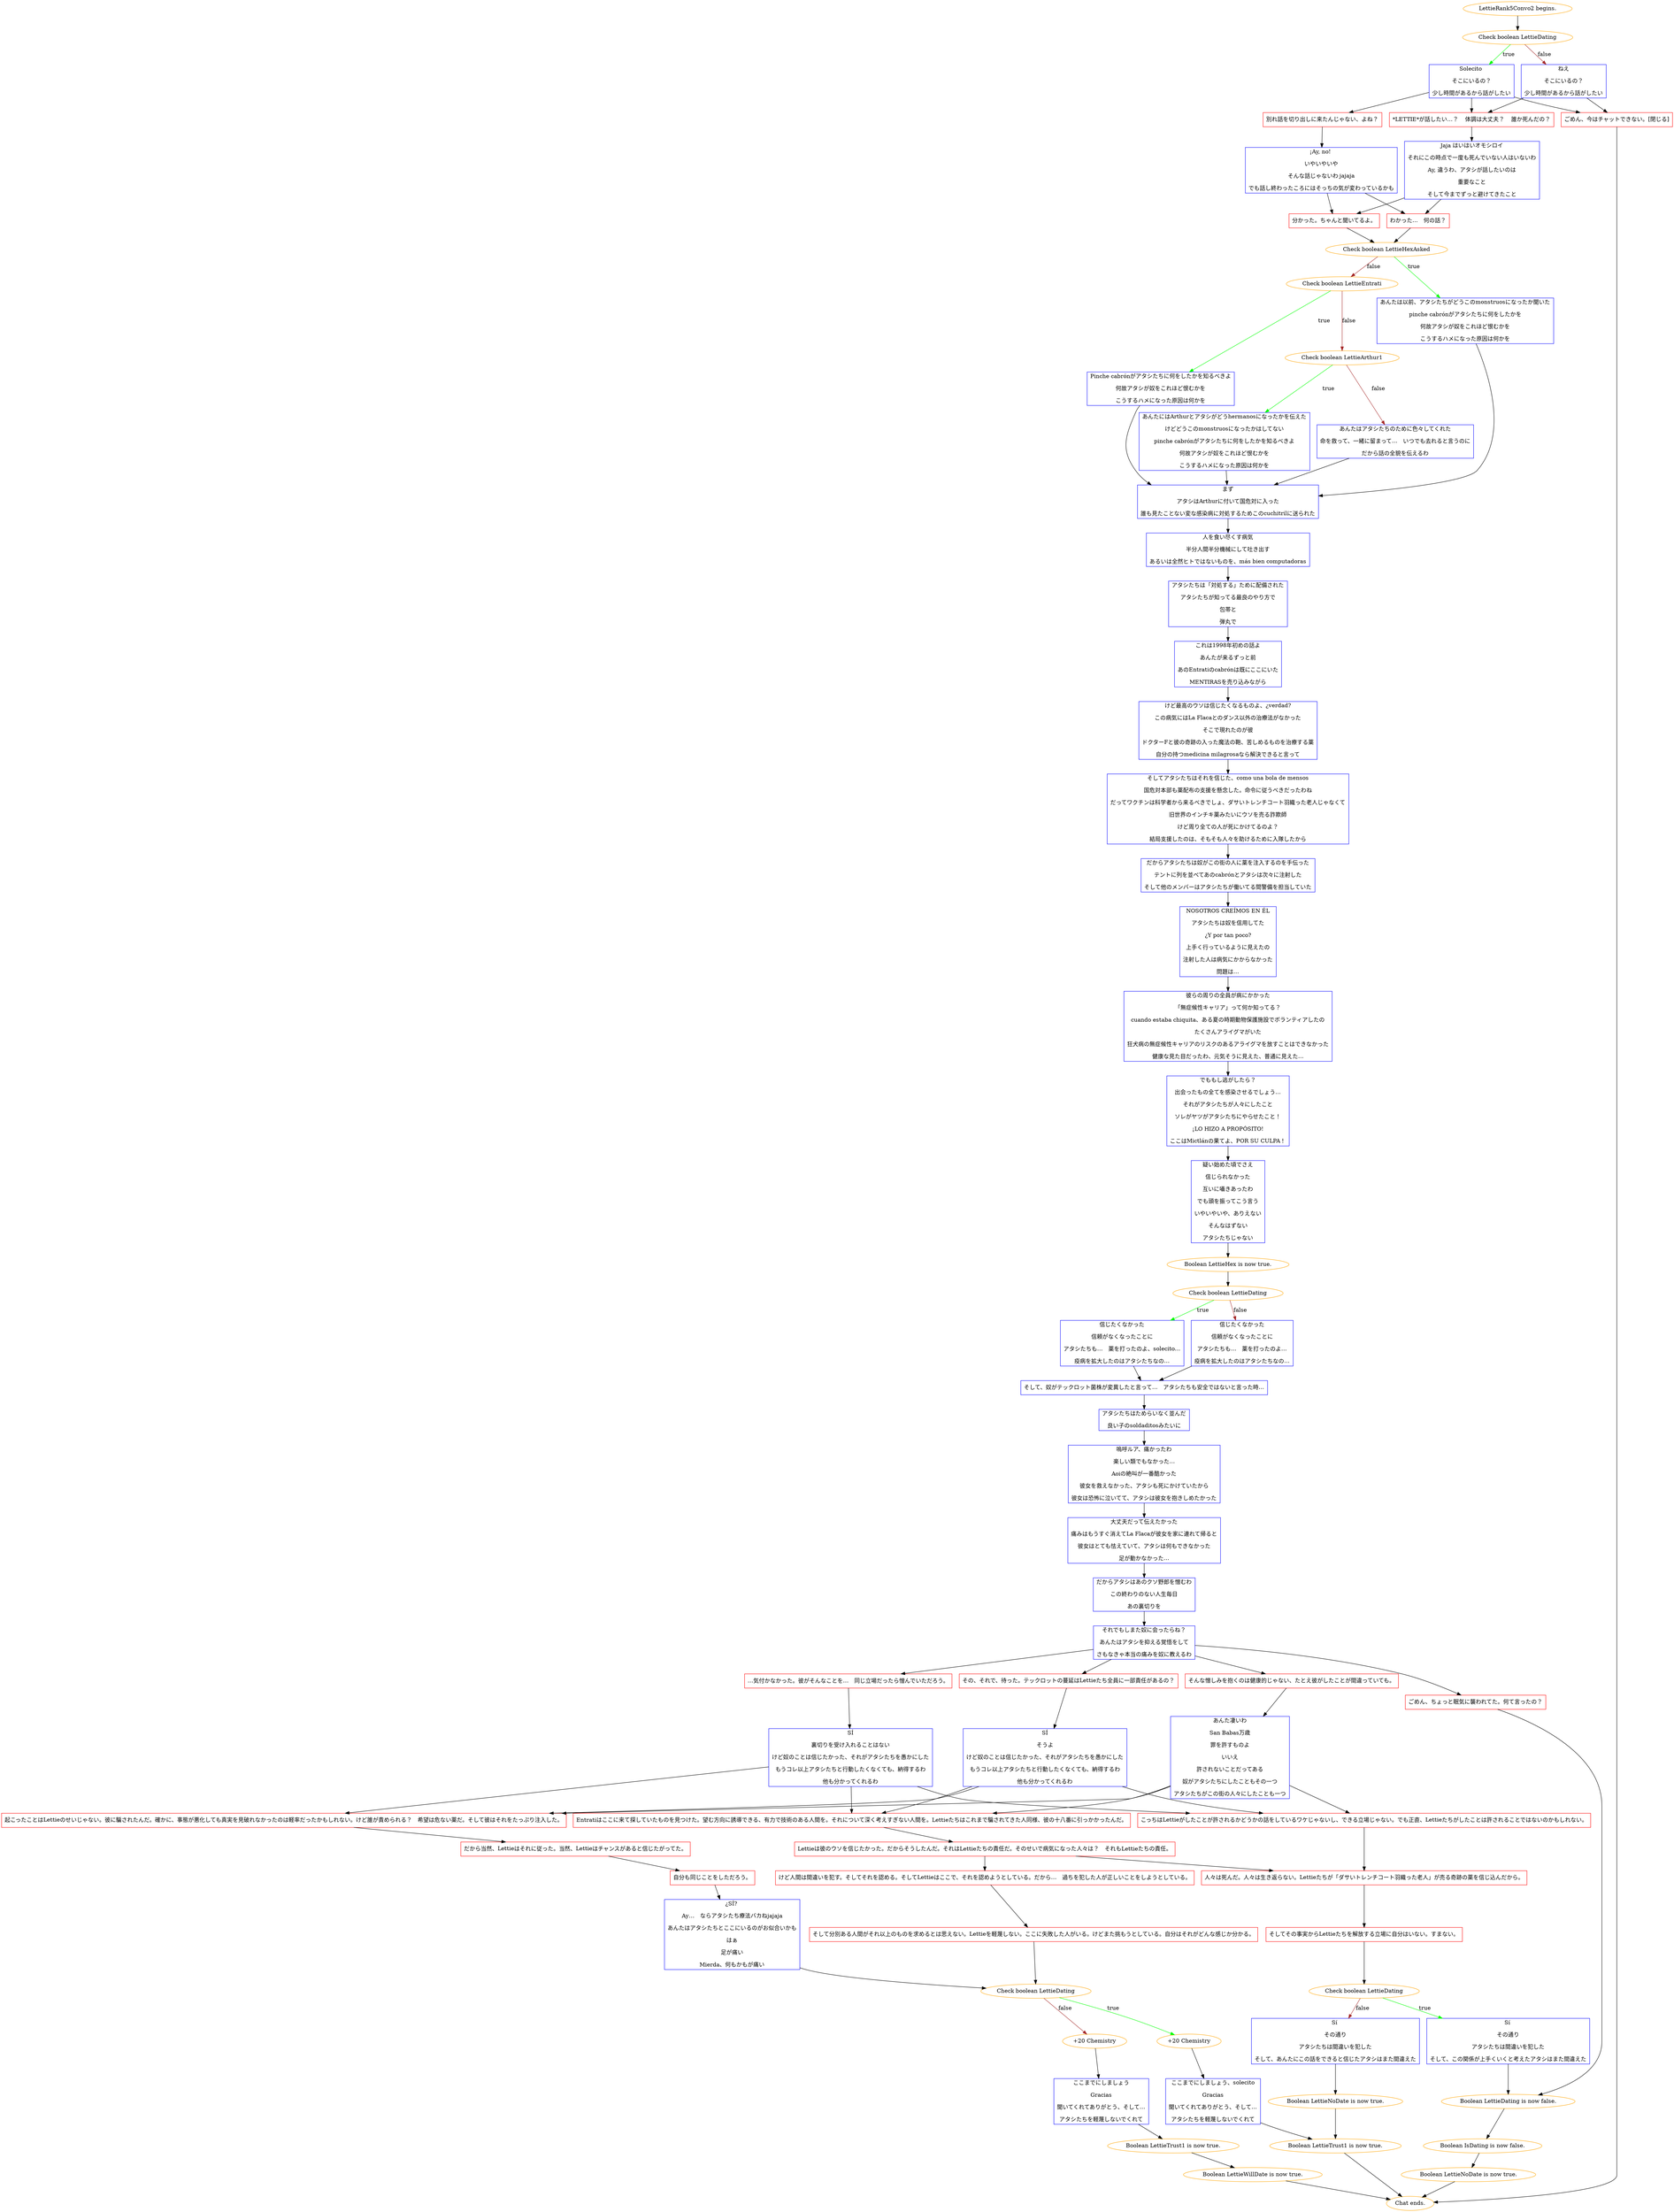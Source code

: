 digraph {
	"LettieRank5Convo2 begins." [color=orange];
		"LettieRank5Convo2 begins." -> j3526029970;
	j3526029970 [label="Check boolean LettieDating",color=orange];
		j3526029970 -> j3624168693 [label=true,color=green];
		j3526029970 -> j4080921759 [label=false,color=brown];
	j3624168693 [label="Solecito 
そこにいるの？
少し時間があるから話がしたい",shape=box,color=blue];
		j3624168693 -> j3968980633;
		j3624168693 -> j2166129065;
		j3624168693 -> j2946383903;
	j4080921759 [label="ねえ
そこにいるの？
少し時間があるから話がしたい",shape=box,color=blue];
		j4080921759 -> j2166129065;
		j4080921759 -> j2946383903;
	j3968980633 [label="別れ話を切り出しに来たんじゃない、よね？",shape=box,color=red];
		j3968980633 -> j1143468000;
	j2166129065 [label="*LETTIE*が話したい…？　 体調は大丈夫？　 誰か死んだの？",shape=box,color=red];
		j2166129065 -> j2057428623;
	j2946383903 [label="ごめん、今はチャットできない。[閉じる]",shape=box,color=red];
		j2946383903 -> "Chat ends.";
	j1143468000 [label="¡Ay, no! 
いやいやいや
そんな話じゃないわ jajaja
でも話し終わったころにはそっちの気が変わっているかも",shape=box,color=blue];
		j1143468000 -> j2006785817;
		j1143468000 -> j560128640;
	j2057428623 [label="Jaja はいはいオモシロイ
それにこの時点で一度も死んでいない人はいないわ
Ay, 違うわ、アタシが話したいのは
重要なこと
そして今までずっと避けてきたこと",shape=box,color=blue];
		j2057428623 -> j560128640;
		j2057428623 -> j2006785817;
	"Chat ends." [color=orange];
	j2006785817 [label="わかった…　何の話？",shape=box,color=red];
		j2006785817 -> j2818670173;
	j560128640 [label="分かった。ちゃんと聞いてるよ。",shape=box,color=red];
		j560128640 -> j2818670173;
	j2818670173 [label="Check boolean LettieHexAsked",color=orange];
		j2818670173 -> j1788840585 [label=true,color=green];
		j2818670173 -> j3172424732 [label=false,color=brown];
	j1788840585 [label="あんたは以前、アタシたちがどうこのmonstruosになったか聞いた
pinche cabrónがアタシたちに何をしたかを
何故アタシが奴をこれほど恨むかを
こうするハメになった原因は何かを",shape=box,color=blue];
		j1788840585 -> j2967864750;
	j3172424732 [label="Check boolean LettieEntrati",color=orange];
		j3172424732 -> j242443268 [label=true,color=green];
		j3172424732 -> j3038561522 [label=false,color=brown];
	j2967864750 [label="まず
アタシはArthurに付いて国危対に入った
誰も見たことない変な感染病に対処するためこのcuchitrilに送られた",shape=box,color=blue];
		j2967864750 -> j2921814489;
	j242443268 [label="Pinche cabrónがアタシたちに何をしたかを知るべきよ
何故アタシが奴をこれほど恨むかを
こうするハメになった原因は何かを",shape=box,color=blue];
		j242443268 -> j2967864750;
	j3038561522 [label="Check boolean LettieArthur1",color=orange];
		j3038561522 -> j1980804896 [label=true,color=green];
		j3038561522 -> j1129085892 [label=false,color=brown];
	j2921814489 [label="人を食い尽くす病気
半分人間半分機械にして吐き出す
あるいは全然ヒトではないものを、más bien computadoras",shape=box,color=blue];
		j2921814489 -> j2140740092;
	j1980804896 [label="あんたにはArthurとアタシがどうhermanosになったかを伝えた
けどどうこのmonstruosになったかはしてない
pinche cabrónがアタシたちに何をしたかを知るべきよ
何故アタシが奴をこれほど恨むかを
こうするハメになった原因は何かを",shape=box,color=blue];
		j1980804896 -> j2967864750;
	j1129085892 [label="あんたはアタシたちのために色々してくれた
命を救って、一緒に留まって…　いつでも去れると言うのに
だから話の全貌を伝えるわ",shape=box,color=blue];
		j1129085892 -> j2967864750;
	j2140740092 [label="アタシたちは「対処する」ために配備された
アタシたちが知ってる最良のやり方で
包帯と
弾丸で",shape=box,color=blue];
		j2140740092 -> j3231690825;
	j3231690825 [label="これは1998年初めの話よ
あんたが来るずっと前
あのEntratiのcabrónは既にここにいた
MENTIRASを売り込みながら",shape=box,color=blue];
		j3231690825 -> j1317593985;
	j1317593985 [label="けど最高のウソは信じたくなるものよ、¿verdad?
この病気にはLa Flacaとのダンス以外の治療法がなかった
そこで現れたのが彼
ドクターFと彼の奇跡の入った魔法の鞄、苦しめるものを治療する薬
自分の持つmedicina milagrosaなら解決できると言って",shape=box,color=blue];
		j1317593985 -> j3955701834;
	j3955701834 [label="そしてアタシたちはそれを信じた、como una bola de mensos
国危対本部も薬配布の支援を懸念した。命令に従うべきだったわね
だってワクチンは科学者から来るべきでしょ、ダサいトレンチコート羽織った老人じゃなくて
旧世界のインチキ薬みたいにウソを売る詐欺師
けど周り全ての人が死にかけてるのよ？
結局支援したのは、そもそも人々を助けるために入隊したから",shape=box,color=blue];
		j3955701834 -> j3871083615;
	j3871083615 [label="だからアタシたちは奴がこの街の人に薬を注入するのを手伝った
テントに列を並べてあのcabrónとアタシは次々に注射した
そして他のメンバーはアタシたちが働いてる間警備を担当していた",shape=box,color=blue];
		j3871083615 -> j2643175948;
	j2643175948 [label="NOSOTROS CREÍMOS EN ÉL
アタシたちは奴を信用してた
¿Y por tan poco?
上手く行っているように見えたの
注射した人は病気にかからなかった
問題は…",shape=box,color=blue];
		j2643175948 -> j1508026049;
	j1508026049 [label="彼らの周りの全員が病にかかった
「無症候性キャリア」って何か知ってる？
cuando estaba chiquita、ある夏の時期動物保護施設でボランティアしたの
たくさんアライグマがいた
狂犬病の無症候性キャリアのリスクのあるアライグマを放すことはできなかった
健康な見た目だったわ、元気そうに見えた、普通に見えた…",shape=box,color=blue];
		j1508026049 -> j2368632959;
	j2368632959 [label="でももし逃がしたら？
出会ったもの全てを感染させるでしょう…
それがアタシたちが人々にしたこと
ソレがヤツがアタシたちにやらせたこと！
¡LO HIZO A PROPÓSITO!
ここはMictlánの果てよ、POR SU CULPA！",shape=box,color=blue];
		j2368632959 -> j80937616;
	j80937616 [label="疑い始めた頃でさえ
信じられなかった
互いに囁きあったわ
でも頭を振ってこう言う
いやいやいや、ありえない
そんなはずない
アタシたちじゃない",shape=box,color=blue];
		j80937616 -> j1382766468;
	j1382766468 [label="Boolean LettieHex is now true.",color=orange];
		j1382766468 -> j86733959;
	j86733959 [label="Check boolean LettieDating",color=orange];
		j86733959 -> j2540641319 [label=true,color=green];
		j86733959 -> j2307554490 [label=false,color=brown];
	j2540641319 [label="信じたくなかった
信頼がなくなったことに
アタシたちも…　薬を打ったのよ、solecito…
疫病を拡大したのはアタシたちなの…",shape=box,color=blue];
		j2540641319 -> j2422271004;
	j2307554490 [label="信じたくなかった
信頼がなくなったことに
アタシたちも…　薬を打ったのよ…
疫病を拡大したのはアタシたちなの…",shape=box,color=blue];
		j2307554490 -> j2422271004;
	j2422271004 [label="そして、奴がテックロット菌株が変異したと言って…　アタシたちも安全ではないと言った時…",shape=box,color=blue];
		j2422271004 -> j3127076065;
	j3127076065 [label="アタシたちはためらいなく並んだ
良い子のsoldaditosみたいに",shape=box,color=blue];
		j3127076065 -> j1678180753;
	j1678180753 [label="嗚呼ルア、痛かったわ
楽しい類でもなかった…
Aoiの絶叫が一番酷かった
彼女を救えなかった、アタシも死にかけていたから
彼女は恐怖に泣いてて、アタシは彼女を抱きしめたかった",shape=box,color=blue];
		j1678180753 -> j138110240;
	j138110240 [label="大丈夫だって伝えたかった
痛みはもうすぐ消えてLa Flacaが彼女を家に連れて帰ると
彼女はとても怯えていて、アタシは何もできなかった
足が動かなかった…",shape=box,color=blue];
		j138110240 -> j1572477675;
	j1572477675 [label="だからアタシはあのクソ野郎を憎むわ
この終わりのない人生毎日
あの裏切りを",shape=box,color=blue];
		j1572477675 -> j3844929457;
	j3844929457 [label="それでもしまた奴に会ったらね？
あんたはアタシを抑える覚悟をして
さもなきゃ本当の痛みを奴に教えるわ",shape=box,color=blue];
		j3844929457 -> j3458457110;
		j3844929457 -> j789919840;
		j3844929457 -> j3642486444;
		j3844929457 -> j437125408;
	j3458457110 [label="そんな憎しみを抱くのは健康的じゃない、たとえ彼がしたことが間違っていても。",shape=box,color=red];
		j3458457110 -> j1386229369;
	j789919840 [label="…気付かなかった。彼がそんなことを…　同じ立場だったら憎んでいただろう。",shape=box,color=red];
		j789919840 -> j3439071104;
	j3642486444 [label="その、それで、待った。テックロットの蔓延はLettieたち全員に一部責任があるの？",shape=box,color=red];
		j3642486444 -> j1824089408;
	j437125408 [label="ごめん、ちょっと眠気に襲われてた。何て言ったの？",shape=box,color=red];
		j437125408 -> j2548450594;
	j1386229369 [label="あんた凄いわ
San Babas万歳
罪を許すものよ
いいえ
許されないことだってある
奴がアタシたちにしたこともその一つ
アタシたちがこの街の人々にしたことも一つ",shape=box,color=blue];
		j1386229369 -> j470374779;
		j1386229369 -> j2295961879;
		j1386229369 -> j2058690538;
	j3439071104 [label="SÍ
裏切りを受け入れることはない
けど奴のことは信じたかった、それがアタシたちを愚かにした
もうコレ以上アタシたちと行動したくなくても、納得するわ
他も分かってくれるわ",shape=box,color=blue];
		j3439071104 -> j470374779;
		j3439071104 -> j2295961879;
		j3439071104 -> j2058690538;
	j1824089408 [label="SÍ
そうよ
けど奴のことは信じたかった、それがアタシたちを愚かにした
もうコレ以上アタシたちと行動したくなくても、納得するわ
他も分かってくれるわ",shape=box,color=blue];
		j1824089408 -> j470374779;
		j1824089408 -> j2295961879;
		j1824089408 -> j2058690538;
	j2548450594 [label="Boolean LettieDating is now false.",color=orange];
		j2548450594 -> j4086907321;
	j470374779 [label="こっちはLettieがしたことが許されるかどうかの話をしているワケじゃないし、できる立場じゃない。でも正直、Lettieたちがしたことは許されることではないのかもしれない。",shape=box,color=red];
		j470374779 -> j3912699519;
	j2295961879 [label="Entratiはここに来て探していたものを見つけた。望む方向に誘導できる、有力で技術のある人間を。それについて深く考えすぎない人間を。Lettieたちはこれまで騙されてきた人同様、彼の十八番に引っかかったんだ。",shape=box,color=red];
		j2295961879 -> j1191773794;
	j2058690538 [label="起こったことはLettieのせいじゃない。彼に騙されたんだ。確かに、事態が悪化しても真実を見破れなかったのは軽率だったかもしれない。けど誰が責められる？　希望は危ない薬だ。そして彼はそれをたっぷり注入した。",shape=box,color=red];
		j2058690538 -> j4053737671;
	j4086907321 [label="Boolean IsDating is now false.",color=orange];
		j4086907321 -> j2703113057;
	j3912699519 [label="人々は死んだ。人々は生き返らない。Lettieたちが「ダサいトレンチコート羽織った老人」が売る奇跡の薬を信じ込んだから。",shape=box,color=red];
		j3912699519 -> j251648759;
	j1191773794 [label="Lettieは彼のウソを信じたかった。だからそうしたんだ。それはLettieたちの責任だ。そのせいで病気になった人々は？　それもLettieたちの責任。",shape=box,color=red];
		j1191773794 -> j3912699519;
		j1191773794 -> j197002327;
	j4053737671 [label="だから当然、Lettieはそれに従った。当然、Lettieはチャンスがあると信じたがってた。",shape=box,color=red];
		j4053737671 -> j128547309;
	j2703113057 [label="Boolean LettieNoDate is now true.",color=orange];
		j2703113057 -> "Chat ends.";
	j251648759 [label="そしてその事実からLettieたちを解放する立場に自分はいない。すまない。",shape=box,color=red];
		j251648759 -> j44039935;
	j197002327 [label="けど人間は間違いを犯す。そしてそれを認める。そしてLettieはここで、それを認めようとしている。だから…　過ちを犯した人が正しいことをしようとしている。",shape=box,color=red];
		j197002327 -> j3373925875;
	j128547309 [label="自分も同じことをしただろう。",shape=box,color=red];
		j128547309 -> j1410410574;
	j44039935 [label="Check boolean LettieDating",color=orange];
		j44039935 -> j3128624706 [label=true,color=green];
		j44039935 -> j1408924515 [label=false,color=brown];
	j3373925875 [label="そして分別ある人間がそれ以上のものを求めるとは思えない。Lettieを軽蔑しない。ここに失敗した人がいる。けどまた挑もうとしている。自分はそれがどんな感じか分かる。",shape=box,color=red];
		j3373925875 -> j1927512488;
	j1410410574 [label="¿SÍ? 
Ay…　ならアタシたち療法バカねjajaja
あんたはアタシたちとここにいるのがお似合いかも
はぁ
足が痛い
Mierda、何もかもが痛い",shape=box,color=blue];
		j1410410574 -> j1927512488;
	j3128624706 [label="Sí 
その通り
アタシたちは間違いを犯した
そして、この関係が上手くいくと考えたアタシはまた間違えた",shape=box,color=blue];
		j3128624706 -> j2548450594;
	j1408924515 [label="Sí 
その通り
アタシたちは間違いを犯した
そして、あんたにこの話をできると信じたアタシはまた間違えた",shape=box,color=blue];
		j1408924515 -> j193369797;
	j1927512488 [label="Check boolean LettieDating",color=orange];
		j1927512488 -> j1705527350 [label=true,color=green];
		j1927512488 -> j2419069590 [label=false,color=brown];
	j193369797 [label="Boolean LettieNoDate is now true.",color=orange];
		j193369797 -> j2643525984;
	j1705527350 [label="+20 Chemistry",color=orange];
		j1705527350 -> j857797541;
	j2419069590 [label="+20 Chemistry",color=orange];
		j2419069590 -> j439839382;
	j2643525984 [label="Boolean LettieTrust1 is now true.",color=orange];
		j2643525984 -> "Chat ends.";
	j857797541 [label="ここまでにしましょう、solecito
Gracias
聞いてくれてありがとう、そして…
アタシたちを軽蔑しないでくれて",shape=box,color=blue];
		j857797541 -> j2643525984;
	j439839382 [label="ここまでにしましょう
Gracias
聞いてくれてありがとう、そして…
アタシたちを軽蔑しないでくれて",shape=box,color=blue];
		j439839382 -> j4291310321;
	j4291310321 [label="Boolean LettieTrust1 is now true.",color=orange];
		j4291310321 -> j2129367046;
	j2129367046 [label="Boolean LettieWillDate is now true.",color=orange];
		j2129367046 -> "Chat ends.";
}